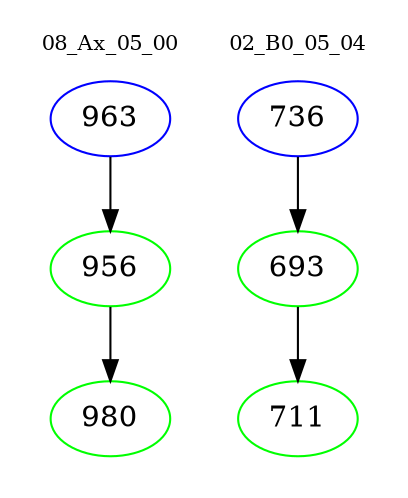 digraph{
subgraph cluster_0 {
color = white
label = "08_Ax_05_00";
fontsize=10;
T0_963 [label="963", color="blue"]
T0_963 -> T0_956 [color="black"]
T0_956 [label="956", color="green"]
T0_956 -> T0_980 [color="black"]
T0_980 [label="980", color="green"]
}
subgraph cluster_1 {
color = white
label = "02_B0_05_04";
fontsize=10;
T1_736 [label="736", color="blue"]
T1_736 -> T1_693 [color="black"]
T1_693 [label="693", color="green"]
T1_693 -> T1_711 [color="black"]
T1_711 [label="711", color="green"]
}
}
